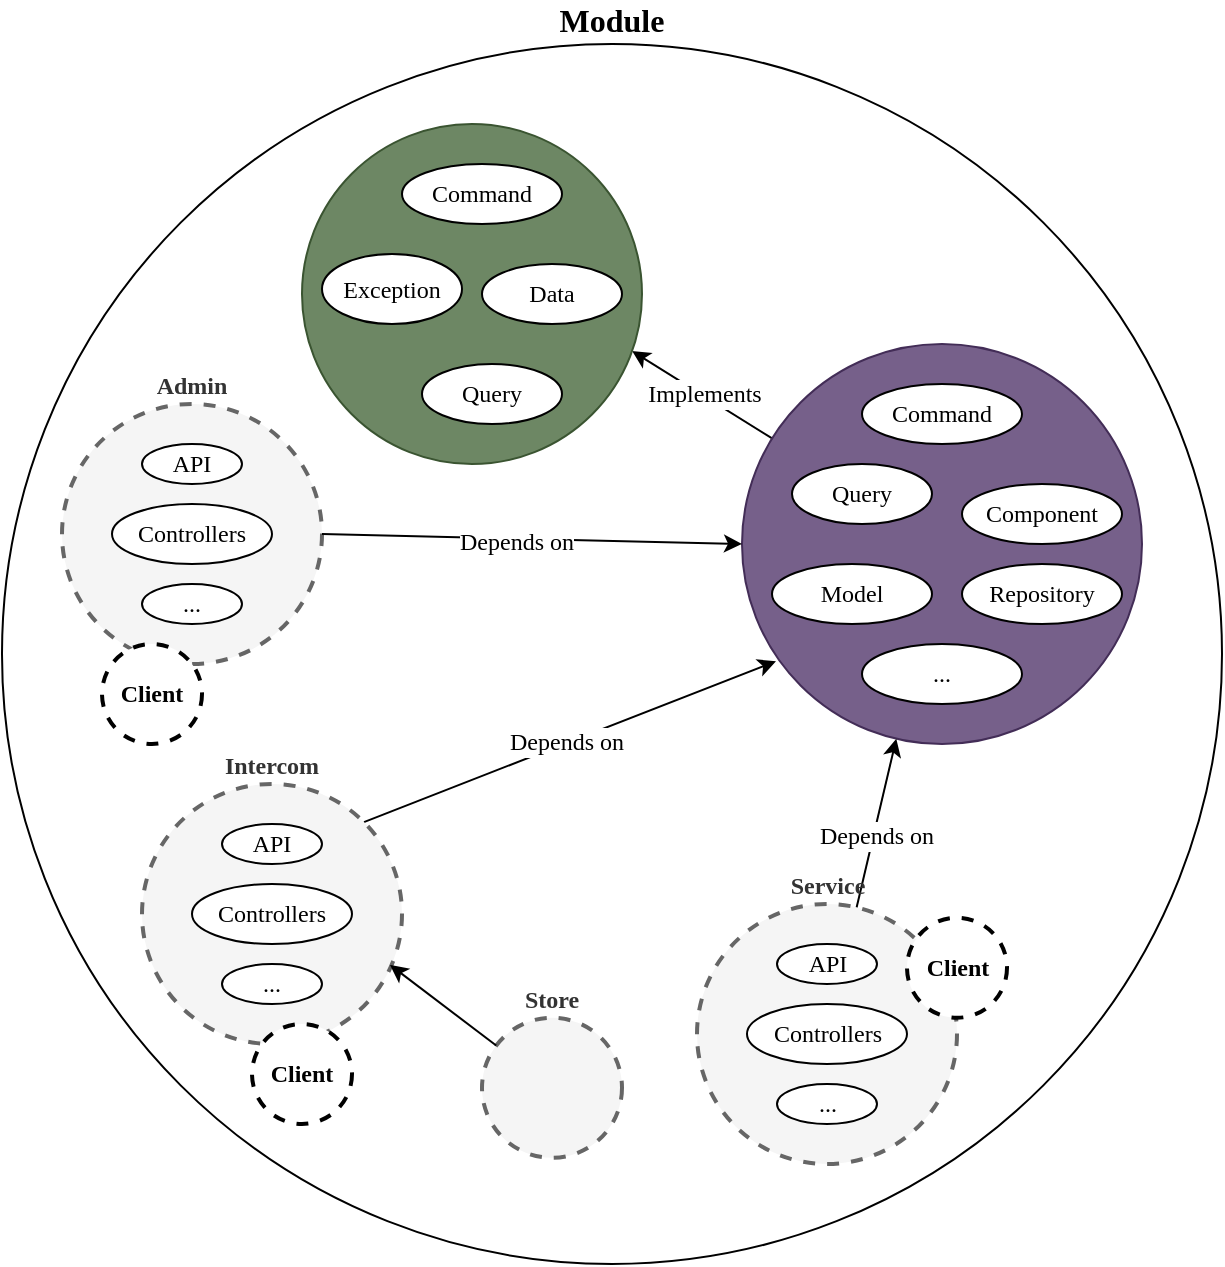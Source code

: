 <mxfile version="28.2.5" pages="3">
  <diagram name="Module Design" id="K9SmWCTvPaJMFEUUwZNo">
    <mxGraphModel dx="1826" dy="1122" grid="1" gridSize="10" guides="1" tooltips="1" connect="1" arrows="1" fold="1" page="0" pageScale="1" pageWidth="850" pageHeight="1100" math="0" shadow="0">
      <root>
        <mxCell id="0" />
        <mxCell id="1" parent="0" />
        <mxCell id="F8KREsBF3k3U0RSw5kk2-1" value="Module" style="ellipse;whiteSpace=wrap;html=1;aspect=fixed;rounded=1;strokeColor=default;align=center;verticalAlign=bottom;fontFamily=Fira Sans;fontSource=https%3A%2F%2Ffonts.googleapis.com%2Fcss%3Ffamily%3DFira%2BSans;fontSize=16;fontColor=default;horizontal=1;fillColor=default;labelPosition=center;verticalLabelPosition=top;fontStyle=1" vertex="1" parent="1">
          <mxGeometry x="-110" y="-90" width="610" height="610" as="geometry" />
        </mxCell>
        <mxCell id="F8KREsBF3k3U0RSw5kk2-8" style="rounded=0;orthogonalLoop=1;jettySize=auto;html=1;entryX=0.971;entryY=0.668;entryDx=0;entryDy=0;fontFamily=Fira Sans;fontSource=https%3A%2F%2Ffonts.googleapis.com%2Fcss%3Ffamily%3DFira%2BSans;fontSize=12;fontColor=default;horizontal=1;entryPerimeter=0;" edge="1" parent="1" source="F8KREsBF3k3U0RSw5kk2-2" target="F8KREsBF3k3U0RSw5kk2-3">
          <mxGeometry relative="1" as="geometry" />
        </mxCell>
        <mxCell id="F8KREsBF3k3U0RSw5kk2-9" value="Implements" style="edgeLabel;html=1;align=center;verticalAlign=middle;resizable=0;points=[];rounded=1;strokeColor=default;fontFamily=Fira Sans;fontSource=https%3A%2F%2Ffonts.googleapis.com%2Fcss%3Ffamily%3DFira%2BSans;fontSize=12;fontColor=default;horizontal=1;fillColor=default;" vertex="1" connectable="0" parent="F8KREsBF3k3U0RSw5kk2-8">
          <mxGeometry x="0.593" y="5" relative="1" as="geometry">
            <mxPoint x="24" y="8" as="offset" />
          </mxGeometry>
        </mxCell>
        <mxCell id="F8KREsBF3k3U0RSw5kk2-2" value="Domain" style="ellipse;whiteSpace=wrap;html=1;aspect=fixed;rounded=1;strokeColor=#432D57;align=center;verticalAlign=bottom;fontFamily=Fira Sans;fontSource=https%3A%2F%2Ffonts.googleapis.com%2Fcss%3Ffamily%3DFira%2BSans;fontSize=12;fontColor=#ffffff;horizontal=1;fillColor=#76608a;labelPosition=center;verticalLabelPosition=top;fontStyle=1" vertex="1" parent="1">
          <mxGeometry x="260" y="60" width="200" height="200" as="geometry" />
        </mxCell>
        <mxCell id="F8KREsBF3k3U0RSw5kk2-3" value="Contract" style="ellipse;whiteSpace=wrap;html=1;aspect=fixed;rounded=1;strokeColor=#3A5431;align=center;verticalAlign=bottom;fontFamily=Fira Sans;fontSource=https%3A%2F%2Ffonts.googleapis.com%2Fcss%3Ffamily%3DFira%2BSans;fontSize=12;horizontal=1;fillColor=#6d8764;labelPosition=center;verticalLabelPosition=top;fontStyle=1;fontColor=#ffffff;" vertex="1" parent="1">
          <mxGeometry x="40" y="-50" width="170" height="170" as="geometry" />
        </mxCell>
        <mxCell id="F8KREsBF3k3U0RSw5kk2-4" value="Command" style="ellipse;whiteSpace=wrap;html=1;rounded=1;strokeColor=default;align=center;verticalAlign=middle;fontFamily=Fira Sans;fontSource=https%3A%2F%2Ffonts.googleapis.com%2Fcss%3Ffamily%3DFira%2BSans;fontSize=12;fontColor=default;horizontal=1;fillColor=default;" vertex="1" parent="1">
          <mxGeometry x="90" y="-30" width="80" height="30" as="geometry" />
        </mxCell>
        <mxCell id="F8KREsBF3k3U0RSw5kk2-5" value="Exception" style="ellipse;whiteSpace=wrap;html=1;rounded=1;strokeColor=default;align=center;verticalAlign=middle;fontFamily=Fira Sans;fontSource=https%3A%2F%2Ffonts.googleapis.com%2Fcss%3Ffamily%3DFira%2BSans;fontSize=12;fontColor=default;horizontal=1;fillColor=default;" vertex="1" parent="1">
          <mxGeometry x="50" y="15" width="70" height="35" as="geometry" />
        </mxCell>
        <mxCell id="F8KREsBF3k3U0RSw5kk2-6" value="Query" style="ellipse;whiteSpace=wrap;html=1;rounded=1;strokeColor=default;align=center;verticalAlign=middle;fontFamily=Fira Sans;fontSource=https%3A%2F%2Ffonts.googleapis.com%2Fcss%3Ffamily%3DFira%2BSans;fontSize=12;fontColor=default;horizontal=1;fillColor=default;" vertex="1" parent="1">
          <mxGeometry x="100" y="70" width="70" height="30" as="geometry" />
        </mxCell>
        <mxCell id="F8KREsBF3k3U0RSw5kk2-7" value="Data" style="ellipse;whiteSpace=wrap;html=1;rounded=1;strokeColor=default;align=center;verticalAlign=middle;fontFamily=Fira Sans;fontSource=https%3A%2F%2Ffonts.googleapis.com%2Fcss%3Ffamily%3DFira%2BSans;fontSize=12;fontColor=default;horizontal=1;fillColor=default;" vertex="1" parent="1">
          <mxGeometry x="130" y="20" width="70" height="30" as="geometry" />
        </mxCell>
        <mxCell id="F8KREsBF3k3U0RSw5kk2-10" value="Command" style="ellipse;whiteSpace=wrap;html=1;rounded=1;strokeColor=default;align=center;verticalAlign=middle;fontFamily=Fira Sans;fontSource=https%3A%2F%2Ffonts.googleapis.com%2Fcss%3Ffamily%3DFira%2BSans;fontSize=12;fontColor=default;horizontal=1;fillColor=default;" vertex="1" parent="1">
          <mxGeometry x="320" y="80" width="80" height="30" as="geometry" />
        </mxCell>
        <mxCell id="F8KREsBF3k3U0RSw5kk2-12" value="Query" style="ellipse;whiteSpace=wrap;html=1;rounded=1;strokeColor=default;align=center;verticalAlign=middle;fontFamily=Fira Sans;fontSource=https%3A%2F%2Ffonts.googleapis.com%2Fcss%3Ffamily%3DFira%2BSans;fontSize=12;fontColor=default;horizontal=1;fillColor=default;" vertex="1" parent="1">
          <mxGeometry x="285" y="120" width="70" height="30" as="geometry" />
        </mxCell>
        <mxCell id="F8KREsBF3k3U0RSw5kk2-13" value="Component" style="ellipse;whiteSpace=wrap;html=1;rounded=1;strokeColor=default;align=center;verticalAlign=middle;fontFamily=Fira Sans;fontSource=https%3A%2F%2Ffonts.googleapis.com%2Fcss%3Ffamily%3DFira%2BSans;fontSize=12;fontColor=default;horizontal=1;fillColor=default;" vertex="1" parent="1">
          <mxGeometry x="370" y="130" width="80" height="30" as="geometry" />
        </mxCell>
        <mxCell id="F8KREsBF3k3U0RSw5kk2-14" value="Model" style="ellipse;whiteSpace=wrap;html=1;rounded=1;strokeColor=default;align=center;verticalAlign=middle;fontFamily=Fira Sans;fontSource=https%3A%2F%2Ffonts.googleapis.com%2Fcss%3Ffamily%3DFira%2BSans;fontSize=12;fontColor=default;horizontal=1;fillColor=default;" vertex="1" parent="1">
          <mxGeometry x="275" y="170" width="80" height="30" as="geometry" />
        </mxCell>
        <mxCell id="F8KREsBF3k3U0RSw5kk2-15" value="Repository" style="ellipse;whiteSpace=wrap;html=1;rounded=1;strokeColor=default;align=center;verticalAlign=middle;fontFamily=Fira Sans;fontSource=https%3A%2F%2Ffonts.googleapis.com%2Fcss%3Ffamily%3DFira%2BSans;fontSize=12;fontColor=default;horizontal=1;fillColor=default;" vertex="1" parent="1">
          <mxGeometry x="370" y="170" width="80" height="30" as="geometry" />
        </mxCell>
        <mxCell id="F8KREsBF3k3U0RSw5kk2-16" value="..." style="ellipse;whiteSpace=wrap;html=1;rounded=1;strokeColor=default;align=center;verticalAlign=middle;fontFamily=Fira Sans;fontSource=https%3A%2F%2Ffonts.googleapis.com%2Fcss%3Ffamily%3DFira%2BSans;fontSize=12;fontColor=default;horizontal=1;fillColor=default;" vertex="1" parent="1">
          <mxGeometry x="320" y="210" width="80" height="30" as="geometry" />
        </mxCell>
        <mxCell id="F8KREsBF3k3U0RSw5kk2-17" value="Admin" style="ellipse;whiteSpace=wrap;html=1;aspect=fixed;rounded=1;strokeColor=#666666;align=center;verticalAlign=bottom;fontFamily=Fira Sans;fontSource=https%3A%2F%2Ffonts.googleapis.com%2Fcss%3Ffamily%3DFira%2BSans;fontSize=12;fontColor=#333333;horizontal=1;fillColor=#f5f5f5;labelPosition=center;verticalLabelPosition=top;fontStyle=1;strokeWidth=2;dashed=1;" vertex="1" parent="1">
          <mxGeometry x="-80" y="90" width="130" height="130" as="geometry" />
        </mxCell>
        <mxCell id="F8KREsBF3k3U0RSw5kk2-21" style="rounded=0;orthogonalLoop=1;jettySize=auto;html=1;entryX=0.085;entryY=0.793;entryDx=0;entryDy=0;fontFamily=Fira Sans;fontSource=https%3A%2F%2Ffonts.googleapis.com%2Fcss%3Ffamily%3DFira%2BSans;fontSize=12;fontColor=default;horizontal=1;exitX=1;exitY=0;exitDx=0;exitDy=0;entryPerimeter=0;" edge="1" parent="1" source="F8KREsBF3k3U0RSw5kk2-18" target="F8KREsBF3k3U0RSw5kk2-2">
          <mxGeometry relative="1" as="geometry" />
        </mxCell>
        <mxCell id="F8KREsBF3k3U0RSw5kk2-27" value="Depends on" style="edgeLabel;html=1;align=center;verticalAlign=middle;resizable=0;points=[];rounded=1;strokeColor=default;fontFamily=Fira Sans;fontSource=https%3A%2F%2Ffonts.googleapis.com%2Fcss%3Ffamily%3DFira%2BSans;fontSize=12;fontColor=default;horizontal=1;fillColor=default;" vertex="1" connectable="0" parent="F8KREsBF3k3U0RSw5kk2-21">
          <mxGeometry x="-0.015" y="1" relative="1" as="geometry">
            <mxPoint as="offset" />
          </mxGeometry>
        </mxCell>
        <mxCell id="F8KREsBF3k3U0RSw5kk2-18" value="Intercom" style="ellipse;whiteSpace=wrap;html=1;aspect=fixed;rounded=1;strokeColor=#666666;align=center;verticalAlign=bottom;fontFamily=Fira Sans;fontSource=https%3A%2F%2Ffonts.googleapis.com%2Fcss%3Ffamily%3DFira%2BSans;fontSize=12;fontColor=#333333;horizontal=1;fillColor=#f5f5f5;labelPosition=center;verticalLabelPosition=top;fontStyle=1;dashed=1;strokeWidth=2;" vertex="1" parent="1">
          <mxGeometry x="-40" y="280" width="130" height="130" as="geometry" />
        </mxCell>
        <mxCell id="F8KREsBF3k3U0RSw5kk2-22" style="rounded=0;orthogonalLoop=1;jettySize=auto;html=1;fontFamily=Fira Sans;fontSource=https%3A%2F%2Ffonts.googleapis.com%2Fcss%3Ffamily%3DFira%2BSans;fontSize=12;fontColor=default;horizontal=1;" edge="1" parent="1" source="F8KREsBF3k3U0RSw5kk2-19" target="F8KREsBF3k3U0RSw5kk2-2">
          <mxGeometry relative="1" as="geometry" />
        </mxCell>
        <mxCell id="F8KREsBF3k3U0RSw5kk2-28" value="Depends on" style="edgeLabel;html=1;align=center;verticalAlign=middle;resizable=0;points=[];rounded=1;strokeColor=default;fontFamily=Fira Sans;fontSource=https%3A%2F%2Ffonts.googleapis.com%2Fcss%3Ffamily%3DFira%2BSans;fontSize=12;fontColor=default;horizontal=1;fillColor=default;" vertex="1" connectable="0" parent="F8KREsBF3k3U0RSw5kk2-22">
          <mxGeometry x="-0.136" y="-1" relative="1" as="geometry">
            <mxPoint as="offset" />
          </mxGeometry>
        </mxCell>
        <mxCell id="F8KREsBF3k3U0RSw5kk2-19" value="Service" style="ellipse;whiteSpace=wrap;html=1;aspect=fixed;rounded=1;strokeColor=#666666;align=center;verticalAlign=bottom;fontFamily=Fira Sans;fontSource=https%3A%2F%2Ffonts.googleapis.com%2Fcss%3Ffamily%3DFira%2BSans;fontSize=12;fontColor=#333333;horizontal=1;fillColor=#f5f5f5;labelPosition=center;verticalLabelPosition=top;fontStyle=1;dashed=1;strokeWidth=2;" vertex="1" parent="1">
          <mxGeometry x="237.5" y="340" width="130" height="130" as="geometry" />
        </mxCell>
        <mxCell id="F8KREsBF3k3U0RSw5kk2-20" style="rounded=0;orthogonalLoop=1;jettySize=auto;html=1;entryX=0;entryY=0.5;entryDx=0;entryDy=0;fontFamily=Fira Sans;fontSource=https%3A%2F%2Ffonts.googleapis.com%2Fcss%3Ffamily%3DFira%2BSans;fontSize=12;fontColor=default;horizontal=1;exitX=1;exitY=0.5;exitDx=0;exitDy=0;" edge="1" parent="1" source="F8KREsBF3k3U0RSw5kk2-17" target="F8KREsBF3k3U0RSw5kk2-2">
          <mxGeometry relative="1" as="geometry" />
        </mxCell>
        <mxCell id="F8KREsBF3k3U0RSw5kk2-26" value="Depends on" style="edgeLabel;html=1;align=center;verticalAlign=middle;resizable=0;points=[];rounded=1;strokeColor=default;fontFamily=Fira Sans;fontSource=https%3A%2F%2Ffonts.googleapis.com%2Fcss%3Ffamily%3DFira%2BSans;fontSize=12;fontColor=default;horizontal=1;fillColor=default;" vertex="1" connectable="0" parent="F8KREsBF3k3U0RSw5kk2-20">
          <mxGeometry x="-0.08" y="-1" relative="1" as="geometry">
            <mxPoint as="offset" />
          </mxGeometry>
        </mxCell>
        <mxCell id="F8KREsBF3k3U0RSw5kk2-23" value="API" style="ellipse;whiteSpace=wrap;html=1;rounded=1;strokeColor=default;align=center;verticalAlign=middle;fontFamily=Fira Sans;fontSource=https%3A%2F%2Ffonts.googleapis.com%2Fcss%3Ffamily%3DFira%2BSans;fontSize=12;fontColor=default;horizontal=1;fillColor=default;" vertex="1" parent="1">
          <mxGeometry x="-40" y="110" width="50" height="20" as="geometry" />
        </mxCell>
        <mxCell id="F8KREsBF3k3U0RSw5kk2-24" value="Controllers" style="ellipse;whiteSpace=wrap;html=1;rounded=1;strokeColor=default;align=center;verticalAlign=middle;fontFamily=Fira Sans;fontSource=https%3A%2F%2Ffonts.googleapis.com%2Fcss%3Ffamily%3DFira%2BSans;fontSize=12;fontColor=default;horizontal=1;fillColor=default;" vertex="1" parent="1">
          <mxGeometry x="-55" y="140" width="80" height="30" as="geometry" />
        </mxCell>
        <mxCell id="F8KREsBF3k3U0RSw5kk2-25" value="..." style="ellipse;whiteSpace=wrap;html=1;rounded=1;strokeColor=default;align=center;verticalAlign=middle;fontFamily=Fira Sans;fontSource=https%3A%2F%2Ffonts.googleapis.com%2Fcss%3Ffamily%3DFira%2BSans;fontSize=12;fontColor=default;horizontal=1;fillColor=default;" vertex="1" parent="1">
          <mxGeometry x="-40" y="180" width="50" height="20" as="geometry" />
        </mxCell>
        <mxCell id="F8KREsBF3k3U0RSw5kk2-29" value="API" style="ellipse;whiteSpace=wrap;html=1;rounded=1;strokeColor=default;align=center;verticalAlign=middle;fontFamily=Fira Sans;fontSource=https%3A%2F%2Ffonts.googleapis.com%2Fcss%3Ffamily%3DFira%2BSans;fontSize=12;fontColor=default;horizontal=1;fillColor=default;" vertex="1" parent="1">
          <mxGeometry y="300" width="50" height="20" as="geometry" />
        </mxCell>
        <mxCell id="F8KREsBF3k3U0RSw5kk2-30" value="Controllers" style="ellipse;whiteSpace=wrap;html=1;rounded=1;strokeColor=default;align=center;verticalAlign=middle;fontFamily=Fira Sans;fontSource=https%3A%2F%2Ffonts.googleapis.com%2Fcss%3Ffamily%3DFira%2BSans;fontSize=12;fontColor=default;horizontal=1;fillColor=default;" vertex="1" parent="1">
          <mxGeometry x="-15" y="330" width="80" height="30" as="geometry" />
        </mxCell>
        <mxCell id="F8KREsBF3k3U0RSw5kk2-31" value="..." style="ellipse;whiteSpace=wrap;html=1;rounded=1;strokeColor=default;align=center;verticalAlign=middle;fontFamily=Fira Sans;fontSource=https%3A%2F%2Ffonts.googleapis.com%2Fcss%3Ffamily%3DFira%2BSans;fontSize=12;fontColor=default;horizontal=1;fillColor=default;" vertex="1" parent="1">
          <mxGeometry y="370" width="50" height="20" as="geometry" />
        </mxCell>
        <mxCell id="F8KREsBF3k3U0RSw5kk2-32" value="API" style="ellipse;whiteSpace=wrap;html=1;rounded=1;strokeColor=default;align=center;verticalAlign=middle;fontFamily=Fira Sans;fontSource=https%3A%2F%2Ffonts.googleapis.com%2Fcss%3Ffamily%3DFira%2BSans;fontSize=12;fontColor=default;horizontal=1;fillColor=default;" vertex="1" parent="1">
          <mxGeometry x="277.5" y="360" width="50" height="20" as="geometry" />
        </mxCell>
        <mxCell id="F8KREsBF3k3U0RSw5kk2-33" value="Controllers" style="ellipse;whiteSpace=wrap;html=1;rounded=1;strokeColor=default;align=center;verticalAlign=middle;fontFamily=Fira Sans;fontSource=https%3A%2F%2Ffonts.googleapis.com%2Fcss%3Ffamily%3DFira%2BSans;fontSize=12;fontColor=default;horizontal=1;fillColor=default;" vertex="1" parent="1">
          <mxGeometry x="262.5" y="390" width="80" height="30" as="geometry" />
        </mxCell>
        <mxCell id="F8KREsBF3k3U0RSw5kk2-34" value="..." style="ellipse;whiteSpace=wrap;html=1;rounded=1;strokeColor=default;align=center;verticalAlign=middle;fontFamily=Fira Sans;fontSource=https%3A%2F%2Ffonts.googleapis.com%2Fcss%3Ffamily%3DFira%2BSans;fontSize=12;fontColor=default;horizontal=1;fillColor=default;" vertex="1" parent="1">
          <mxGeometry x="277.5" y="430" width="50" height="20" as="geometry" />
        </mxCell>
        <mxCell id="F8KREsBF3k3U0RSw5kk2-35" value="Client" style="ellipse;whiteSpace=wrap;html=1;aspect=fixed;rounded=1;strokeColor=default;align=center;verticalAlign=middle;fontFamily=Fira Sans;fontSource=https%3A%2F%2Ffonts.googleapis.com%2Fcss%3Ffamily%3DFira%2BSans;fontSize=12;fontColor=default;horizontal=1;fillColor=default;labelPosition=center;verticalLabelPosition=middle;fontStyle=1;strokeWidth=2;dashed=1;" vertex="1" parent="1">
          <mxGeometry x="-60" y="210" width="50" height="50" as="geometry" />
        </mxCell>
        <mxCell id="F8KREsBF3k3U0RSw5kk2-36" value="Client" style="ellipse;whiteSpace=wrap;html=1;aspect=fixed;rounded=1;strokeColor=default;align=center;verticalAlign=middle;fontFamily=Fira Sans;fontSource=https%3A%2F%2Ffonts.googleapis.com%2Fcss%3Ffamily%3DFira%2BSans;fontSize=12;fontColor=default;horizontal=1;fillColor=default;labelPosition=center;verticalLabelPosition=middle;fontStyle=1;strokeWidth=2;dashed=1;" vertex="1" parent="1">
          <mxGeometry x="15" y="400" width="50" height="50" as="geometry" />
        </mxCell>
        <mxCell id="F8KREsBF3k3U0RSw5kk2-37" value="Client" style="ellipse;whiteSpace=wrap;html=1;aspect=fixed;rounded=1;strokeColor=default;align=center;verticalAlign=middle;fontFamily=Fira Sans;fontSource=https%3A%2F%2Ffonts.googleapis.com%2Fcss%3Ffamily%3DFira%2BSans;fontSize=12;fontColor=default;horizontal=1;fillColor=default;labelPosition=center;verticalLabelPosition=middle;fontStyle=1;strokeWidth=2;dashed=1;" vertex="1" parent="1">
          <mxGeometry x="342.5" y="346.89" width="50" height="50" as="geometry" />
        </mxCell>
        <mxCell id="TrM1rBb8hDv9zeopU5Wb-1" value="Store" style="ellipse;whiteSpace=wrap;html=1;aspect=fixed;rounded=1;strokeColor=#666666;align=center;verticalAlign=bottom;fontFamily=Fira Sans;fontSource=https%3A%2F%2Ffonts.googleapis.com%2Fcss%3Ffamily%3DFira%2BSans;fontSize=12;fontColor=#333333;horizontal=1;fillColor=#f5f5f5;labelPosition=center;verticalLabelPosition=top;fontStyle=1;dashed=1;strokeWidth=2;" vertex="1" parent="1">
          <mxGeometry x="130" y="396.89" width="70" height="70" as="geometry" />
        </mxCell>
        <mxCell id="TrM1rBb8hDv9zeopU5Wb-2" style="rounded=0;orthogonalLoop=1;jettySize=auto;html=1;entryX=0.954;entryY=0.696;entryDx=0;entryDy=0;entryPerimeter=0;fontFamily=Fira Sans;fontSource=https%3A%2F%2Ffonts.googleapis.com%2Fcss%3Ffamily%3DFira%2BSans;fontSize=12;fontColor=default;horizontal=1;" edge="1" parent="1" source="TrM1rBb8hDv9zeopU5Wb-1" target="F8KREsBF3k3U0RSw5kk2-18">
          <mxGeometry relative="1" as="geometry" />
        </mxCell>
      </root>
    </mxGraphModel>
  </diagram>
  <diagram id="6v0OdKa0rEuVm_NMGPjB" name="Architecture">
    <mxGraphModel dx="1826" dy="1122" grid="1" gridSize="10" guides="1" tooltips="1" connect="1" arrows="1" fold="1" page="0" pageScale="1" pageWidth="850" pageHeight="1100" math="0" shadow="0">
      <root>
        <mxCell id="0" />
        <mxCell id="1" parent="0" />
        <mxCell id="mzL0r8CzNdmKKFGyqJOy-49" value="FSPIOP" style="rounded=1;whiteSpace=wrap;html=1;align=center;verticalAlign=bottom;fontFamily=Fira Sans;fontSource=https%3A%2F%2Ffonts.googleapis.com%2Fcss%3Ffamily%3DFira%2BSans;fontSize=12;horizontal=1;arcSize=6;dashed=1;labelPosition=center;verticalLabelPosition=top;fontStyle=1" vertex="1" parent="1">
          <mxGeometry x="110" y="-200" width="450" height="840" as="geometry" />
        </mxCell>
        <mxCell id="mzL0r8CzNdmKKFGyqJOy-33" value="FSPIOP" style="rounded=1;whiteSpace=wrap;html=1;strokeColor=#666666;align=center;verticalAlign=bottom;fontFamily=Fira Sans;fontSource=https%3A%2F%2Ffonts.googleapis.com%2Fcss%3Ffamily%3DFira%2BSans;fontSize=12;fontColor=#333333;horizontal=1;fillColor=#f5f5f5;arcSize=6;dashed=1;labelPosition=center;verticalLabelPosition=top;fontStyle=1" vertex="1" parent="1">
          <mxGeometry x="150" y="-150" width="370" height="490" as="geometry" />
        </mxCell>
        <mxCell id="mzL0r8CzNdmKKFGyqJOy-1" style="edgeStyle=orthogonalEdgeStyle;rounded=1;orthogonalLoop=1;jettySize=auto;html=1;entryX=0;entryY=0.5;entryDx=0;entryDy=0;fontFamily=Fira Sans;fontSource=https%3A%2F%2Ffonts.googleapis.com%2Fcss%3Ffamily%3DFira%2BSans;fontSize=12;fontColor=default;horizontal=1;curved=0;endArrow=classic;endFill=1;startArrow=classic;startFill=1;" edge="1" parent="1" source="C3J6-2w8ZtnEFhaiWDgr-28" target="C3J6-2w8ZtnEFhaiWDgr-40">
          <mxGeometry relative="1" as="geometry">
            <Array as="points">
              <mxPoint x="10" y="-55" />
            </Array>
          </mxGeometry>
        </mxCell>
        <mxCell id="mzL0r8CzNdmKKFGyqJOy-13" value="" style="edgeLabel;html=1;align=center;verticalAlign=middle;resizable=0;points=[];rounded=1;strokeColor=default;fontFamily=Fira Sans;fontSource=https%3A%2F%2Ffonts.googleapis.com%2Fcss%3Ffamily%3DFira%2BSans;fontSize=12;fontColor=default;horizontal=1;fillColor=default;" vertex="1" connectable="0" parent="mzL0r8CzNdmKKFGyqJOy-1">
          <mxGeometry x="0.259" y="-1" relative="1" as="geometry">
            <mxPoint as="offset" />
          </mxGeometry>
        </mxCell>
        <mxCell id="mzL0r8CzNdmKKFGyqJOy-2" style="edgeStyle=orthogonalEdgeStyle;rounded=0;orthogonalLoop=1;jettySize=auto;html=1;entryX=0;entryY=0.5;entryDx=0;entryDy=0;fontFamily=Fira Sans;fontSource=https%3A%2F%2Ffonts.googleapis.com%2Fcss%3Ffamily%3DFira%2BSans;fontSize=12;fontColor=default;horizontal=1;startArrow=classic;startFill=1;" edge="1" parent="1" source="C3J6-2w8ZtnEFhaiWDgr-28" target="C3J6-2w8ZtnEFhaiWDgr-51">
          <mxGeometry relative="1" as="geometry" />
        </mxCell>
        <mxCell id="mzL0r8CzNdmKKFGyqJOy-3" style="edgeStyle=orthogonalEdgeStyle;rounded=1;orthogonalLoop=1;jettySize=auto;html=1;entryX=0;entryY=0.5;entryDx=0;entryDy=0;fontFamily=Fira Sans;fontSource=https%3A%2F%2Ffonts.googleapis.com%2Fcss%3Ffamily%3DFira%2BSans;fontSize=12;fontColor=default;horizontal=1;curved=0;startArrow=classic;startFill=1;" edge="1" parent="1" source="C3J6-2w8ZtnEFhaiWDgr-28" target="C3J6-2w8ZtnEFhaiWDgr-69">
          <mxGeometry relative="1" as="geometry">
            <Array as="points">
              <mxPoint x="10" y="265" />
            </Array>
          </mxGeometry>
        </mxCell>
        <mxCell id="C3J6-2w8ZtnEFhaiWDgr-28" value="Connector&lt;div&gt;(Payer)&lt;/div&gt;" style="ellipse;whiteSpace=wrap;html=1;aspect=fixed;rounded=1;strokeColor=default;align=center;verticalAlign=middle;fontFamily=Fira Sans;fontSource=https%3A%2F%2Ffonts.googleapis.com%2Fcss%3Ffamily%3DFira%2BSans;fontSize=12;fontColor=default;horizontal=1;fillColor=default;" vertex="1" parent="1">
          <mxGeometry x="-30" y="65" width="80" height="80" as="geometry" />
        </mxCell>
        <mxCell id="C3J6-2w8ZtnEFhaiWDgr-30" style="edgeStyle=orthogonalEdgeStyle;rounded=0;orthogonalLoop=1;jettySize=auto;html=1;entryX=0;entryY=0.5;entryDx=0;entryDy=0;fontFamily=Fira Sans;fontSource=https%3A%2F%2Ffonts.googleapis.com%2Fcss%3Ffamily%3DFira%2BSans;fontSize=12;fontColor=default;horizontal=1;" edge="1" parent="1" source="C3J6-2w8ZtnEFhaiWDgr-29" target="C3J6-2w8ZtnEFhaiWDgr-28">
          <mxGeometry relative="1" as="geometry" />
        </mxCell>
        <mxCell id="C3J6-2w8ZtnEFhaiWDgr-29" value="Payer" style="shape=umlActor;verticalLabelPosition=bottom;verticalAlign=top;html=1;outlineConnect=0;rounded=1;strokeColor=default;align=center;fontFamily=Fira Sans;fontSource=https%3A%2F%2Ffonts.googleapis.com%2Fcss%3Ffamily%3DFira%2BSans;fontSize=12;fontColor=default;horizontal=1;fillColor=default;" vertex="1" parent="1">
          <mxGeometry x="-140" y="75" width="30" height="60" as="geometry" />
        </mxCell>
        <mxCell id="C3J6-2w8ZtnEFhaiWDgr-58" value="" style="group" vertex="1" connectable="0" parent="1">
          <mxGeometry x="270" y="50" width="130" height="110" as="geometry" />
        </mxCell>
        <mxCell id="C3J6-2w8ZtnEFhaiWDgr-51" value="Quoting" style="rounded=1;whiteSpace=wrap;html=1;align=center;verticalAlign=bottom;fontFamily=Fira Sans;fontSource=https%3A%2F%2Ffonts.googleapis.com%2Fcss%3Ffamily%3DFira%2BSans;fontSize=12;horizontal=1;fontStyle=1;labelPosition=center;verticalLabelPosition=top;" vertex="1" parent="C3J6-2w8ZtnEFhaiWDgr-58">
          <mxGeometry width="130" height="110" as="geometry" />
        </mxCell>
        <mxCell id="C3J6-2w8ZtnEFhaiWDgr-52" value="Service&lt;div&gt;(FSPIOP)&lt;/div&gt;" style="rounded=1;whiteSpace=wrap;html=1;strokeColor=#666666;align=center;verticalAlign=middle;fontFamily=Fira Sans;fontSource=https%3A%2F%2Ffonts.googleapis.com%2Fcss%3Ffamily%3DFira%2BSans;fontSize=12;fontColor=#333333;horizontal=1;fillColor=#f5f5f5;" vertex="1" parent="C3J6-2w8ZtnEFhaiWDgr-58">
          <mxGeometry x="20" y="35" width="90" height="40" as="geometry" />
        </mxCell>
        <mxCell id="C3J6-2w8ZtnEFhaiWDgr-59" value="" style="group" vertex="1" connectable="0" parent="1">
          <mxGeometry x="270" y="-110" width="130" height="110" as="geometry" />
        </mxCell>
        <mxCell id="C3J6-2w8ZtnEFhaiWDgr-40" value="Lookup" style="rounded=1;whiteSpace=wrap;html=1;align=center;verticalAlign=bottom;fontFamily=Fira Sans;fontSource=https%3A%2F%2Ffonts.googleapis.com%2Fcss%3Ffamily%3DFira%2BSans;fontSize=12;horizontal=1;fontStyle=1;labelPosition=center;verticalLabelPosition=top;" vertex="1" parent="C3J6-2w8ZtnEFhaiWDgr-59">
          <mxGeometry width="130" height="110" as="geometry" />
        </mxCell>
        <mxCell id="C3J6-2w8ZtnEFhaiWDgr-41" value="Service&lt;div&gt;(FSPIOP)&lt;/div&gt;" style="rounded=1;whiteSpace=wrap;html=1;strokeColor=#666666;align=center;verticalAlign=middle;fontFamily=Fira Sans;fontSource=https%3A%2F%2Ffonts.googleapis.com%2Fcss%3Ffamily%3DFira%2BSans;fontSize=12;fontColor=#333333;horizontal=1;fillColor=#f5f5f5;" vertex="1" parent="C3J6-2w8ZtnEFhaiWDgr-59">
          <mxGeometry x="20" y="35" width="90" height="40" as="geometry" />
        </mxCell>
        <mxCell id="C3J6-2w8ZtnEFhaiWDgr-68" value="" style="group" vertex="1" connectable="0" parent="1">
          <mxGeometry x="270" y="210" width="130" height="110" as="geometry" />
        </mxCell>
        <mxCell id="C3J6-2w8ZtnEFhaiWDgr-69" value="Transfer" style="rounded=1;whiteSpace=wrap;html=1;align=center;verticalAlign=bottom;fontFamily=Fira Sans;fontSource=https%3A%2F%2Ffonts.googleapis.com%2Fcss%3Ffamily%3DFira%2BSans;fontSize=12;horizontal=1;fontStyle=1;labelPosition=center;verticalLabelPosition=top;" vertex="1" parent="C3J6-2w8ZtnEFhaiWDgr-68">
          <mxGeometry width="130" height="110" as="geometry" />
        </mxCell>
        <mxCell id="C3J6-2w8ZtnEFhaiWDgr-70" value="Service&lt;div&gt;(FSPIOP)&lt;/div&gt;" style="rounded=1;whiteSpace=wrap;html=1;strokeColor=#666666;align=center;verticalAlign=middle;fontFamily=Fira Sans;fontSource=https%3A%2F%2Ffonts.googleapis.com%2Fcss%3Ffamily%3DFira%2BSans;fontSize=12;fontColor=#333333;horizontal=1;fillColor=#f5f5f5;" vertex="1" parent="C3J6-2w8ZtnEFhaiWDgr-68">
          <mxGeometry x="20" y="35" width="90" height="40" as="geometry" />
        </mxCell>
        <mxCell id="mzL0r8CzNdmKKFGyqJOy-5" value="&lt;b&gt;PUT&lt;/b&gt;&lt;div&gt;/transfers&lt;/div&gt;" style="text;html=1;align=center;verticalAlign=middle;whiteSpace=wrap;rounded=0;fontFamily=Fira Sans;fontSource=https%3A%2F%2Ffonts.googleapis.com%2Fcss%3Ffamily%3DFira%2BSans;fontSize=12;fontColor=default;horizontal=1;" vertex="1" parent="1">
          <mxGeometry x="10" y="145" width="60" height="30" as="geometry" />
        </mxCell>
        <mxCell id="mzL0r8CzNdmKKFGyqJOy-6" value="&lt;b&gt;POST&lt;/b&gt;&lt;div&gt;/transfers&lt;/div&gt;" style="text;html=1;align=center;verticalAlign=middle;whiteSpace=wrap;rounded=0;fontFamily=Fira Sans;fontSource=https%3A%2F%2Ffonts.googleapis.com%2Fcss%3Ffamily%3DFira%2BSans;fontSize=12;fontColor=default;horizontal=1;" vertex="1" parent="1">
          <mxGeometry x="200" y="270" width="60" height="30" as="geometry" />
        </mxCell>
        <mxCell id="mzL0r8CzNdmKKFGyqJOy-7" value="&lt;b&gt;PUT&lt;/b&gt;&lt;div&gt;/quotes&lt;/div&gt;" style="text;html=1;align=center;verticalAlign=middle;whiteSpace=wrap;rounded=0;fontFamily=Fira Sans;fontSource=https%3A%2F%2Ffonts.googleapis.com%2Fcss%3Ffamily%3DFira%2BSans;fontSize=12;fontColor=default;horizontal=1;" vertex="1" parent="1">
          <mxGeometry x="39" y="75" width="60" height="30" as="geometry" />
        </mxCell>
        <mxCell id="mzL0r8CzNdmKKFGyqJOy-8" value="&lt;b&gt;PUT&lt;/b&gt;&lt;div&gt;/parties&lt;/div&gt;" style="text;html=1;align=center;verticalAlign=middle;whiteSpace=wrap;rounded=0;fontFamily=Fira Sans;fontSource=https%3A%2F%2Ffonts.googleapis.com%2Fcss%3Ffamily%3DFira%2BSans;fontSize=12;fontColor=default;horizontal=1;" vertex="1" parent="1">
          <mxGeometry x="10" y="30" width="60" height="30" as="geometry" />
        </mxCell>
        <mxCell id="mzL0r8CzNdmKKFGyqJOy-9" value="&lt;b&gt;POST&lt;/b&gt;&lt;div&gt;/quotes&lt;/div&gt;" style="text;html=1;align=center;verticalAlign=middle;whiteSpace=wrap;rounded=0;fontFamily=Fira Sans;fontSource=https%3A%2F%2Ffonts.googleapis.com%2Fcss%3Ffamily%3DFira%2BSans;fontSize=12;fontColor=default;horizontal=1;" vertex="1" parent="1">
          <mxGeometry x="210" y="115" width="60" height="30" as="geometry" />
        </mxCell>
        <mxCell id="mzL0r8CzNdmKKFGyqJOy-10" value="&lt;b&gt;GET&lt;/b&gt;&lt;div&gt;/parties&lt;/div&gt;" style="text;html=1;align=center;verticalAlign=middle;whiteSpace=wrap;rounded=0;fontFamily=Fira Sans;fontSource=https%3A%2F%2Ffonts.googleapis.com%2Fcss%3Ffamily%3DFira%2BSans;fontSize=12;fontColor=default;horizontal=1;" vertex="1" parent="1">
          <mxGeometry x="210" y="-50" width="60" height="30" as="geometry" />
        </mxCell>
        <mxCell id="mzL0r8CzNdmKKFGyqJOy-21" style="edgeStyle=orthogonalEdgeStyle;rounded=1;orthogonalLoop=1;jettySize=auto;html=1;entryX=1;entryY=0.5;entryDx=0;entryDy=0;fontFamily=Fira Sans;fontSource=https%3A%2F%2Ffonts.googleapis.com%2Fcss%3Ffamily%3DFira%2BSans;fontSize=12;fontColor=default;horizontal=1;curved=0;exitX=0.25;exitY=1;exitDx=0;exitDy=0;" edge="1" parent="1" source="C3J6-2w8ZtnEFhaiWDgr-69" target="mzL0r8CzNdmKKFGyqJOy-15">
          <mxGeometry relative="1" as="geometry" />
        </mxCell>
        <mxCell id="mzL0r8CzNdmKKFGyqJOy-22" value="Publish" style="edgeLabel;html=1;align=center;verticalAlign=middle;resizable=0;points=[];rounded=1;strokeColor=default;fontFamily=Fira Sans;fontSource=https%3A%2F%2Ffonts.googleapis.com%2Fcss%3Ffamily%3DFira%2BSans;fontSize=12;fontColor=default;horizontal=1;fillColor=default;" vertex="1" connectable="0" parent="mzL0r8CzNdmKKFGyqJOy-21">
          <mxGeometry x="0.293" y="3" relative="1" as="geometry">
            <mxPoint as="offset" />
          </mxGeometry>
        </mxCell>
        <mxCell id="mzL0r8CzNdmKKFGyqJOy-30" style="edgeStyle=orthogonalEdgeStyle;rounded=1;orthogonalLoop=1;jettySize=auto;html=1;entryX=1;entryY=0.5;entryDx=0;entryDy=0;fontFamily=Fira Sans;fontSource=https%3A%2F%2Ffonts.googleapis.com%2Fcss%3Ffamily%3DFira%2BSans;fontSize=12;fontColor=default;horizontal=1;curved=0;startArrow=classic;startFill=1;exitX=0.5;exitY=1;exitDx=0;exitDy=0;" edge="1" parent="1" source="mzL0r8CzNdmKKFGyqJOy-23" target="C3J6-2w8ZtnEFhaiWDgr-69">
          <mxGeometry relative="1" as="geometry">
            <Array as="points">
              <mxPoint x="660" y="265" />
            </Array>
          </mxGeometry>
        </mxCell>
        <mxCell id="mzL0r8CzNdmKKFGyqJOy-23" value="Connector&lt;div&gt;(Payer)&lt;/div&gt;" style="ellipse;whiteSpace=wrap;html=1;aspect=fixed;rounded=1;strokeColor=default;align=center;verticalAlign=middle;fontFamily=Fira Sans;fontSource=https%3A%2F%2Ffonts.googleapis.com%2Fcss%3Ffamily%3DFira%2BSans;fontSize=12;fontColor=default;horizontal=1;fillColor=default;" vertex="1" parent="1">
          <mxGeometry x="620" y="65" width="80" height="80" as="geometry" />
        </mxCell>
        <mxCell id="mzL0r8CzNdmKKFGyqJOy-24" style="edgeStyle=orthogonalEdgeStyle;rounded=0;orthogonalLoop=1;jettySize=auto;html=1;entryX=0;entryY=0.5;entryDx=0;entryDy=0;fontFamily=Fira Sans;fontSource=https%3A%2F%2Ffonts.googleapis.com%2Fcss%3Ffamily%3DFira%2BSans;fontSize=12;fontColor=default;horizontal=1;startArrow=classic;startFill=1;" edge="1" parent="1" source="C3J6-2w8ZtnEFhaiWDgr-51" target="mzL0r8CzNdmKKFGyqJOy-23">
          <mxGeometry relative="1" as="geometry" />
        </mxCell>
        <mxCell id="mzL0r8CzNdmKKFGyqJOy-25" value="&lt;b&gt;POST&lt;/b&gt;&lt;div&gt;/quotes&lt;/div&gt;" style="text;html=1;align=center;verticalAlign=middle;whiteSpace=wrap;rounded=0;fontFamily=Fira Sans;fontSource=https%3A%2F%2Ffonts.googleapis.com%2Fcss%3Ffamily%3DFira%2BSans;fontSize=12;fontColor=default;horizontal=1;" vertex="1" parent="1">
          <mxGeometry x="560" y="105" width="60" height="30" as="geometry" />
        </mxCell>
        <mxCell id="mzL0r8CzNdmKKFGyqJOy-26" value="&lt;b&gt;PUT&lt;/b&gt;&lt;div&gt;/quotes&lt;/div&gt;" style="text;html=1;align=center;verticalAlign=middle;whiteSpace=wrap;rounded=0;fontFamily=Fira Sans;fontSource=https%3A%2F%2Ffonts.googleapis.com%2Fcss%3Ffamily%3DFira%2BSans;fontSize=12;fontColor=default;horizontal=1;" vertex="1" parent="1">
          <mxGeometry x="400" y="75" width="60" height="30" as="geometry" />
        </mxCell>
        <mxCell id="mzL0r8CzNdmKKFGyqJOy-27" style="edgeStyle=orthogonalEdgeStyle;rounded=1;orthogonalLoop=1;jettySize=auto;html=1;entryX=0.5;entryY=0;entryDx=0;entryDy=0;fontFamily=Fira Sans;fontSource=https%3A%2F%2Ffonts.googleapis.com%2Fcss%3Ffamily%3DFira%2BSans;fontSize=12;fontColor=default;horizontal=1;curved=0;startArrow=classic;startFill=1;" edge="1" parent="1" source="C3J6-2w8ZtnEFhaiWDgr-40" target="mzL0r8CzNdmKKFGyqJOy-23">
          <mxGeometry relative="1" as="geometry" />
        </mxCell>
        <mxCell id="mzL0r8CzNdmKKFGyqJOy-28" value="&lt;b&gt;GET&lt;/b&gt;&lt;div&gt;/parties&lt;/div&gt;" style="text;html=1;align=center;verticalAlign=middle;whiteSpace=wrap;rounded=0;fontFamily=Fira Sans;fontSource=https%3A%2F%2Ffonts.googleapis.com%2Fcss%3Ffamily%3DFira%2BSans;fontSize=12;fontColor=default;horizontal=1;" vertex="1" parent="1">
          <mxGeometry x="600" y="30" width="60" height="30" as="geometry" />
        </mxCell>
        <mxCell id="mzL0r8CzNdmKKFGyqJOy-29" value="&lt;b&gt;PUT&lt;/b&gt;&lt;div&gt;/parties&lt;/div&gt;" style="text;html=1;align=center;verticalAlign=middle;whiteSpace=wrap;rounded=0;fontFamily=Fira Sans;fontSource=https%3A%2F%2Ffonts.googleapis.com%2Fcss%3Ffamily%3DFira%2BSans;fontSize=12;fontColor=default;horizontal=1;" vertex="1" parent="1">
          <mxGeometry x="400" y="-50" width="60" height="30" as="geometry" />
        </mxCell>
        <mxCell id="mzL0r8CzNdmKKFGyqJOy-31" value="&lt;b&gt;PUT&lt;/b&gt;&lt;div&gt;/transfers&lt;/div&gt;" style="text;html=1;align=center;verticalAlign=middle;whiteSpace=wrap;rounded=0;fontFamily=Fira Sans;fontSource=https%3A%2F%2Ffonts.googleapis.com%2Fcss%3Ffamily%3DFira%2BSans;fontSize=12;fontColor=default;horizontal=1;" vertex="1" parent="1">
          <mxGeometry x="400" y="230" width="60" height="30" as="geometry" />
        </mxCell>
        <mxCell id="mzL0r8CzNdmKKFGyqJOy-32" value="&lt;b&gt;POST&lt;/b&gt;&lt;div&gt;/transfers&lt;/div&gt;" style="text;html=1;align=center;verticalAlign=middle;whiteSpace=wrap;rounded=0;fontFamily=Fira Sans;fontSource=https%3A%2F%2Ffonts.googleapis.com%2Fcss%3Ffamily%3DFira%2BSans;fontSize=12;fontColor=default;horizontal=1;" vertex="1" parent="1">
          <mxGeometry x="600" y="150" width="60" height="30" as="geometry" />
        </mxCell>
        <mxCell id="mzL0r8CzNdmKKFGyqJOy-39" style="edgeStyle=orthogonalEdgeStyle;rounded=1;orthogonalLoop=1;jettySize=auto;html=1;entryX=0;entryY=0.5;entryDx=0;entryDy=0;fontFamily=Fira Sans;fontSource=https%3A%2F%2Ffonts.googleapis.com%2Fcss%3Ffamily%3DFira%2BSans;fontSize=12;fontColor=default;horizontal=1;curved=0;exitX=0.75;exitY=1;exitDx=0;exitDy=0;" edge="1" parent="1" source="C3J6-2w8ZtnEFhaiWDgr-69" target="mzL0r8CzNdmKKFGyqJOy-35">
          <mxGeometry relative="1" as="geometry">
            <Array as="points">
              <mxPoint x="368" y="425" />
            </Array>
          </mxGeometry>
        </mxCell>
        <mxCell id="mzL0r8CzNdmKKFGyqJOy-41" value="Access" style="edgeLabel;html=1;align=center;verticalAlign=middle;resizable=0;points=[];rounded=1;strokeColor=default;fontFamily=Fira Sans;fontSource=https%3A%2F%2Ffonts.googleapis.com%2Fcss%3Ffamily%3DFira%2BSans;fontSize=12;fontColor=default;horizontal=1;fillColor=default;" vertex="1" connectable="0" parent="mzL0r8CzNdmKKFGyqJOy-39">
          <mxGeometry x="-0.185" y="-3" relative="1" as="geometry">
            <mxPoint as="offset" />
          </mxGeometry>
        </mxCell>
        <mxCell id="mzL0r8CzNdmKKFGyqJOy-40" value="" style="group" vertex="1" connectable="0" parent="1">
          <mxGeometry x="150" y="370" width="130" height="110" as="geometry" />
        </mxCell>
        <mxCell id="mzL0r8CzNdmKKFGyqJOy-15" value="Settlement" style="rounded=1;whiteSpace=wrap;html=1;align=center;verticalAlign=bottom;fontFamily=Fira Sans;fontSource=https%3A%2F%2Ffonts.googleapis.com%2Fcss%3Ffamily%3DFira%2BSans;fontSize=12;horizontal=1;fontStyle=1;labelPosition=center;verticalLabelPosition=top;" vertex="1" parent="mzL0r8CzNdmKKFGyqJOy-40">
          <mxGeometry width="130" height="110" as="geometry" />
        </mxCell>
        <mxCell id="mzL0r8CzNdmKKFGyqJOy-16" value="Settlement&lt;div&gt;Definition&lt;/div&gt;" style="rounded=1;whiteSpace=wrap;html=1;strokeColor=#666666;align=center;verticalAlign=middle;fontFamily=Fira Sans;fontSource=https%3A%2F%2Ffonts.googleapis.com%2Fcss%3Ffamily%3DFira%2BSans;fontSize=12;fontColor=#333333;horizontal=1;fillColor=#f5f5f5;" vertex="1" parent="mzL0r8CzNdmKKFGyqJOy-40">
          <mxGeometry x="20" y="20" width="90" height="30" as="geometry" />
        </mxCell>
        <mxCell id="mzL0r8CzNdmKKFGyqJOy-37" value="Settlement&lt;div&gt;Engine&lt;/div&gt;" style="rounded=1;whiteSpace=wrap;html=1;strokeColor=#666666;align=center;verticalAlign=middle;fontFamily=Fira Sans;fontSource=https%3A%2F%2Ffonts.googleapis.com%2Fcss%3Ffamily%3DFira%2BSans;fontSize=12;fontColor=#333333;horizontal=1;fillColor=#f5f5f5;" vertex="1" parent="mzL0r8CzNdmKKFGyqJOy-40">
          <mxGeometry x="20" y="60" width="90" height="30" as="geometry" />
        </mxCell>
        <mxCell id="mzL0r8CzNdmKKFGyqJOy-45" style="edgeStyle=orthogonalEdgeStyle;rounded=0;orthogonalLoop=1;jettySize=auto;html=1;entryX=0.5;entryY=0;entryDx=0;entryDy=0;fontFamily=Fira Sans;fontSource=https%3A%2F%2Ffonts.googleapis.com%2Fcss%3Ffamily%3DFira%2BSans;fontSize=12;fontColor=default;horizontal=1;" edge="1" parent="1" source="C3J6-2w8ZtnEFhaiWDgr-69" target="mzL0r8CzNdmKKFGyqJOy-43">
          <mxGeometry relative="1" as="geometry" />
        </mxCell>
        <mxCell id="mzL0r8CzNdmKKFGyqJOy-46" value="Depend on" style="edgeLabel;html=1;align=center;verticalAlign=middle;resizable=0;points=[];rounded=1;strokeColor=default;fontFamily=Fira Sans;fontSource=https%3A%2F%2Ffonts.googleapis.com%2Fcss%3Ffamily%3DFira%2BSans;fontSize=12;fontColor=default;horizontal=1;fillColor=default;" vertex="1" connectable="0" parent="mzL0r8CzNdmKKFGyqJOy-45">
          <mxGeometry x="0.347" y="-2" relative="1" as="geometry">
            <mxPoint as="offset" />
          </mxGeometry>
        </mxCell>
        <mxCell id="mzL0r8CzNdmKKFGyqJOy-43" value="Accounting" style="rounded=1;whiteSpace=wrap;html=1;align=center;verticalAlign=bottom;fontFamily=Fira Sans;fontSource=https%3A%2F%2Ffonts.googleapis.com%2Fcss%3Ffamily%3DFira%2BSans;fontSize=12;horizontal=1;fontStyle=1;labelPosition=center;verticalLabelPosition=top;" vertex="1" parent="1">
          <mxGeometry x="270" y="510" width="130" height="110" as="geometry" />
        </mxCell>
        <mxCell id="mzL0r8CzNdmKKFGyqJOy-44" value="Chart of Accounts" style="rounded=1;whiteSpace=wrap;html=1;strokeColor=#666666;align=center;verticalAlign=middle;fontFamily=Fira Sans;fontSource=https%3A%2F%2Ffonts.googleapis.com%2Fcss%3Ffamily%3DFira%2BSans;fontSize=12;fontColor=#333333;horizontal=1;fillColor=#f5f5f5;" vertex="1" parent="1">
          <mxGeometry x="290" y="530" width="90" height="30" as="geometry" />
        </mxCell>
        <mxCell id="mzL0r8CzNdmKKFGyqJOy-47" value="Ledger &amp;amp; Balance" style="rounded=1;whiteSpace=wrap;html=1;strokeColor=#666666;align=center;verticalAlign=middle;fontFamily=Fira Sans;fontSource=https%3A%2F%2Ffonts.googleapis.com%2Fcss%3Ffamily%3DFira%2BSans;fontSize=12;fontColor=#333333;horizontal=1;fillColor=#f5f5f5;" vertex="1" parent="1">
          <mxGeometry x="290" y="570" width="90" height="30" as="geometry" />
        </mxCell>
        <mxCell id="mzL0r8CzNdmKKFGyqJOy-35" value="Transaction" style="rounded=1;whiteSpace=wrap;html=1;align=center;verticalAlign=bottom;fontFamily=Fira Sans;fontSource=https%3A%2F%2Ffonts.googleapis.com%2Fcss%3Ffamily%3DFira%2BSans;fontSize=12;horizontal=1;fontStyle=1;labelPosition=center;verticalLabelPosition=top;" vertex="1" parent="1">
          <mxGeometry x="390" y="370" width="130" height="110" as="geometry" />
        </mxCell>
        <mxCell id="mzL0r8CzNdmKKFGyqJOy-36" value="Transaction&lt;div&gt;Definition&lt;/div&gt;" style="rounded=1;whiteSpace=wrap;html=1;strokeColor=#666666;align=center;verticalAlign=middle;fontFamily=Fira Sans;fontSource=https%3A%2F%2Ffonts.googleapis.com%2Fcss%3Ffamily%3DFira%2BSans;fontSize=12;fontColor=#333333;horizontal=1;fillColor=#f5f5f5;" vertex="1" parent="1">
          <mxGeometry x="410" y="390" width="90" height="30" as="geometry" />
        </mxCell>
        <mxCell id="mzL0r8CzNdmKKFGyqJOy-48" value="Transaction&lt;div&gt;Record&lt;/div&gt;" style="rounded=1;whiteSpace=wrap;html=1;strokeColor=#666666;align=center;verticalAlign=middle;fontFamily=Fira Sans;fontSource=https%3A%2F%2Ffonts.googleapis.com%2Fcss%3Ffamily%3DFira%2BSans;fontSize=12;fontColor=#333333;horizontal=1;fillColor=#f5f5f5;" vertex="1" parent="1">
          <mxGeometry x="410" y="430" width="90" height="30" as="geometry" />
        </mxCell>
      </root>
    </mxGraphModel>
  </diagram>
  <diagram id="trciOFP74JbbWXvL6SP_" name="Transaction Definition">
    <mxGraphModel dx="1826" dy="1122" grid="1" gridSize="10" guides="1" tooltips="1" connect="1" arrows="1" fold="1" page="0" pageScale="1" pageWidth="850" pageHeight="1100" math="0" shadow="0">
      <root>
        <mxCell id="0" />
        <mxCell id="1" parent="0" />
        <mxCell id="EHJElT_RQcglv37j19T6-1" value="FUND_IN" style="rounded=1;whiteSpace=wrap;html=1;fontFamily=Fira Sans;fontSource=https%3A%2F%2Ffonts.googleapis.com%2Fcss%3Ffamily%3DFira%2BSans;arcSize=0;labelPosition=center;verticalLabelPosition=top;align=center;verticalAlign=bottom;fontStyle=1" vertex="1" parent="1">
          <mxGeometry x="-360" y="-40" width="360" height="500" as="geometry" />
        </mxCell>
        <mxCell id="EHJElT_RQcglv37j19T6-4" value="POSTING FLOW" style="rounded=0;whiteSpace=wrap;html=1;strokeColor=default;align=left;verticalAlign=bottom;spacing=2;fontFamily=Fira Sans;fontSource=https%3A%2F%2Ffonts.googleapis.com%2Fcss%3Ffamily%3DFira%2BSans;fontSize=12;fontColor=default;fillColor=default;labelPosition=center;verticalLabelPosition=top;fontStyle=1" vertex="1" parent="1">
          <mxGeometry x="-350" y="140" width="340" height="310" as="geometry" />
        </mxCell>
        <mxCell id="EHJElT_RQcglv37j19T6-6" value="1" style="rounded=0;whiteSpace=wrap;html=1;strokeColor=default;align=left;verticalAlign=bottom;spacing=2;fontFamily=Fira Sans;fontSource=https%3A%2F%2Ffonts.googleapis.com%2Fcss%3Ffamily%3DFira%2BSans;fontSize=12;fontColor=default;fillColor=default;labelPosition=center;verticalLabelPosition=top;fontStyle=1" vertex="1" parent="1">
          <mxGeometry x="-340" y="170" width="320" height="90" as="geometry" />
        </mxCell>
        <mxCell id="EHJElT_RQcglv37j19T6-2" value="currency: &lt;b&gt;USD&lt;/b&gt;" style="rounded=0;whiteSpace=wrap;html=1;strokeColor=default;align=left;verticalAlign=middle;fontFamily=Fira Sans;fontSource=https%3A%2F%2Ffonts.googleapis.com%2Fcss%3Ffamily%3DFira%2BSans;fontSize=12;fontColor=default;fillColor=default;spacing=10;" vertex="1" parent="1">
          <mxGeometry x="-330" y="180" width="110" height="30" as="geometry" />
        </mxCell>
        <mxCell id="EHJElT_RQcglv37j19T6-7" value="forAmountType: &lt;b&gt;LIQUIDITY_AMOUNT&lt;/b&gt;&amp;nbsp;&lt;span style=&quot;color: rgba(0, 0, 0, 0); font-family: monospace; font-size: 0px; text-wrap-mode: nowrap;&quot;&gt;%3CmxGraphModel%3E%3Croot%3E%3CmxCell%20id%3D%220%22%2F%3E%3CmxCell%20id%3D%221%22%20parent%3D%220%22%2F%3E%3CmxCell%20id%3D%222%22%20value%3D%22CURRENCY%3A%20%26lt%3Bb%26gt%3BUSD%26lt%3B%2Fb%26gt%3B%22%20style%3D%22rounded%3D0%3BwhiteSpace%3Dwrap%3Bhtml%3D1%3BstrokeColor%3Ddefault%3Balign%3Dleft%3BverticalAlign%3Dmiddle%3BfontFamily%3DFira%20Sans%3BfontSource%3Dhttps%253A%252F%252Ffonts.googleapis.com%252Fcss%253Ffamily%253DFira%252BSans%3BfontSize%3D12%3BfontColor%3Ddefault%3BfillColor%3Ddefault%3Bspacing%3D10%3B%22%20vertex%3D%221%22%20parent%3D%221%22%3E%3CmxGeometry%20x%3D%22-340%22%20y%3D%22-20%22%20width%3D%22120%22%20height%3D%2230%22%20as%3D%22geometry%22%2F%3E%3C%2FmxCell%3E%3C%2Froot%3E%3C%2FmxGraphModel%3E &lt;b&gt;L&lt;/b&gt;&lt;/span&gt;" style="rounded=0;whiteSpace=wrap;html=1;strokeColor=default;align=left;verticalAlign=middle;fontFamily=Fira Sans;fontSource=https%3A%2F%2Ffonts.googleapis.com%2Fcss%3Ffamily%3DFira%2BSans;fontSize=12;fontColor=default;fillColor=default;spacing=10;" vertex="1" parent="1">
          <mxGeometry x="-210" y="180" width="180" height="30" as="geometry" />
        </mxCell>
        <mxCell id="EHJElT_RQcglv37j19T6-8" value="side: &lt;b&gt;DEBIT&lt;/b&gt;" style="rounded=0;whiteSpace=wrap;html=1;strokeColor=default;align=left;verticalAlign=middle;fontFamily=Fira Sans;fontSource=https%3A%2F%2Ffonts.googleapis.com%2Fcss%3Ffamily%3DFira%2BSans;fontSize=12;fontColor=default;fillColor=default;spacing=10;" vertex="1" parent="1">
          <mxGeometry x="-330" y="220" width="110" height="30" as="geometry" />
        </mxCell>
        <mxCell id="EHJElT_RQcglv37j19T6-9" value="chartEntryId: &lt;b&gt;&amp;lt;&lt;i&gt;SystemProvided&amp;gt;&lt;/i&gt;&lt;/b&gt;" style="rounded=0;whiteSpace=wrap;html=1;strokeColor=default;align=left;verticalAlign=middle;fontFamily=Fira Sans;fontSource=https%3A%2F%2Ffonts.googleapis.com%2Fcss%3Ffamily%3DFira%2BSans;fontSize=12;fontColor=default;fillColor=default;spacing=10;" vertex="1" parent="1">
          <mxGeometry x="-210" y="220" width="180" height="30" as="geometry" />
        </mxCell>
      </root>
    </mxGraphModel>
  </diagram>
</mxfile>
